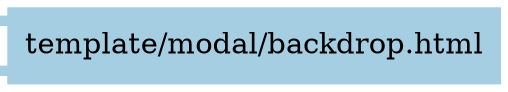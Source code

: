 digraph dependencies {
  node[shape="component",style="filled",colorscheme=paired12]


    node[shape="component"]
    "template/modal/backdrop.html"[label="template/modal/backdrop.html", color=1]

    


    node[shape="ellipse"]
    


    

    

    

    node[shape="cds"]
    

    









    node[shape="ellipse",style="filled", color=9]
    

    


    

    

    

    


}
